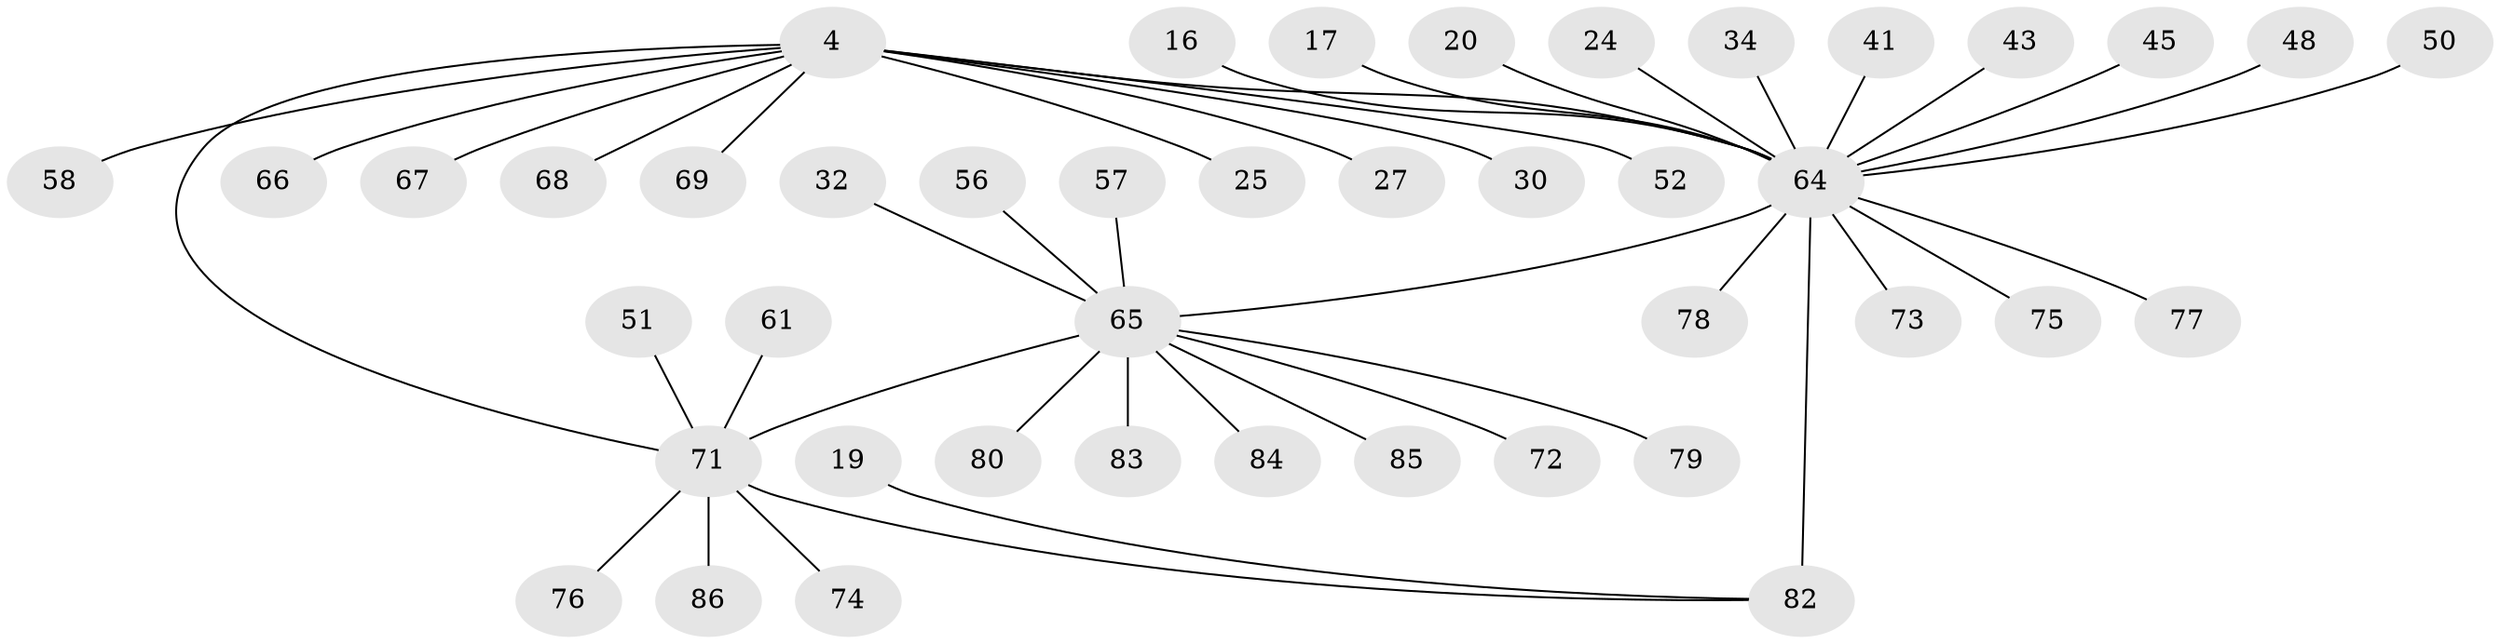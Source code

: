 // original degree distribution, {8: 0.023255813953488372, 5: 0.03488372093023256, 14: 0.011627906976744186, 12: 0.011627906976744186, 2: 0.13953488372093023, 4: 0.023255813953488372, 13: 0.011627906976744186, 1: 0.627906976744186, 3: 0.11627906976744186}
// Generated by graph-tools (version 1.1) at 2025/48/03/09/25 04:48:26]
// undirected, 43 vertices, 44 edges
graph export_dot {
graph [start="1"]
  node [color=gray90,style=filled];
  4;
  16;
  17;
  19 [super="+8"];
  20;
  24;
  25;
  27;
  30 [super="+5"];
  32 [super="+31"];
  34;
  41 [super="+28"];
  43;
  45;
  48;
  50 [super="+22+37"];
  51;
  52;
  56;
  57;
  58;
  61;
  64 [super="+3+12"];
  65 [super="+62"];
  66;
  67;
  68;
  69 [super="+59+60+63"];
  71 [super="+36+42+54"];
  72;
  73;
  74;
  75 [super="+38+39+55"];
  76;
  77 [super="+49"];
  78 [super="+35+47"];
  79;
  80;
  82 [super="+6+81+70"];
  83;
  84;
  85;
  86;
  4 -- 25;
  4 -- 27;
  4 -- 52;
  4 -- 58;
  4 -- 66;
  4 -- 67;
  4 -- 68;
  4 -- 64 [weight=2];
  4 -- 30;
  4 -- 71;
  4 -- 69;
  16 -- 64;
  17 -- 64;
  19 -- 82;
  20 -- 64;
  24 -- 64;
  32 -- 65;
  34 -- 64;
  41 -- 64;
  43 -- 64;
  45 -- 64;
  48 -- 64;
  50 -- 64;
  51 -- 71;
  56 -- 65;
  57 -- 65;
  61 -- 71;
  64 -- 73;
  64 -- 82 [weight=4];
  64 -- 65 [weight=2];
  64 -- 78;
  64 -- 75;
  64 -- 77;
  65 -- 72;
  65 -- 79;
  65 -- 80;
  65 -- 83;
  65 -- 84;
  65 -- 85;
  65 -- 71 [weight=2];
  71 -- 74;
  71 -- 82;
  71 -- 86;
  71 -- 76;
}
